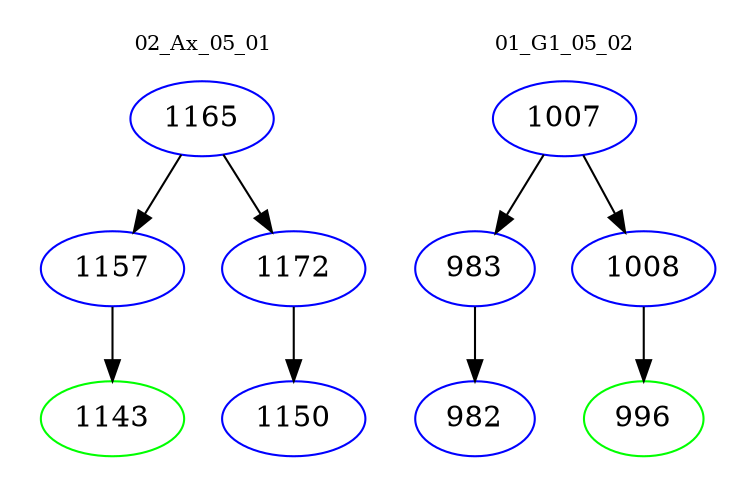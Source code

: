 digraph{
subgraph cluster_0 {
color = white
label = "02_Ax_05_01";
fontsize=10;
T0_1165 [label="1165", color="blue"]
T0_1165 -> T0_1157 [color="black"]
T0_1157 [label="1157", color="blue"]
T0_1157 -> T0_1143 [color="black"]
T0_1143 [label="1143", color="green"]
T0_1165 -> T0_1172 [color="black"]
T0_1172 [label="1172", color="blue"]
T0_1172 -> T0_1150 [color="black"]
T0_1150 [label="1150", color="blue"]
}
subgraph cluster_1 {
color = white
label = "01_G1_05_02";
fontsize=10;
T1_1007 [label="1007", color="blue"]
T1_1007 -> T1_983 [color="black"]
T1_983 [label="983", color="blue"]
T1_983 -> T1_982 [color="black"]
T1_982 [label="982", color="blue"]
T1_1007 -> T1_1008 [color="black"]
T1_1008 [label="1008", color="blue"]
T1_1008 -> T1_996 [color="black"]
T1_996 [label="996", color="green"]
}
}
